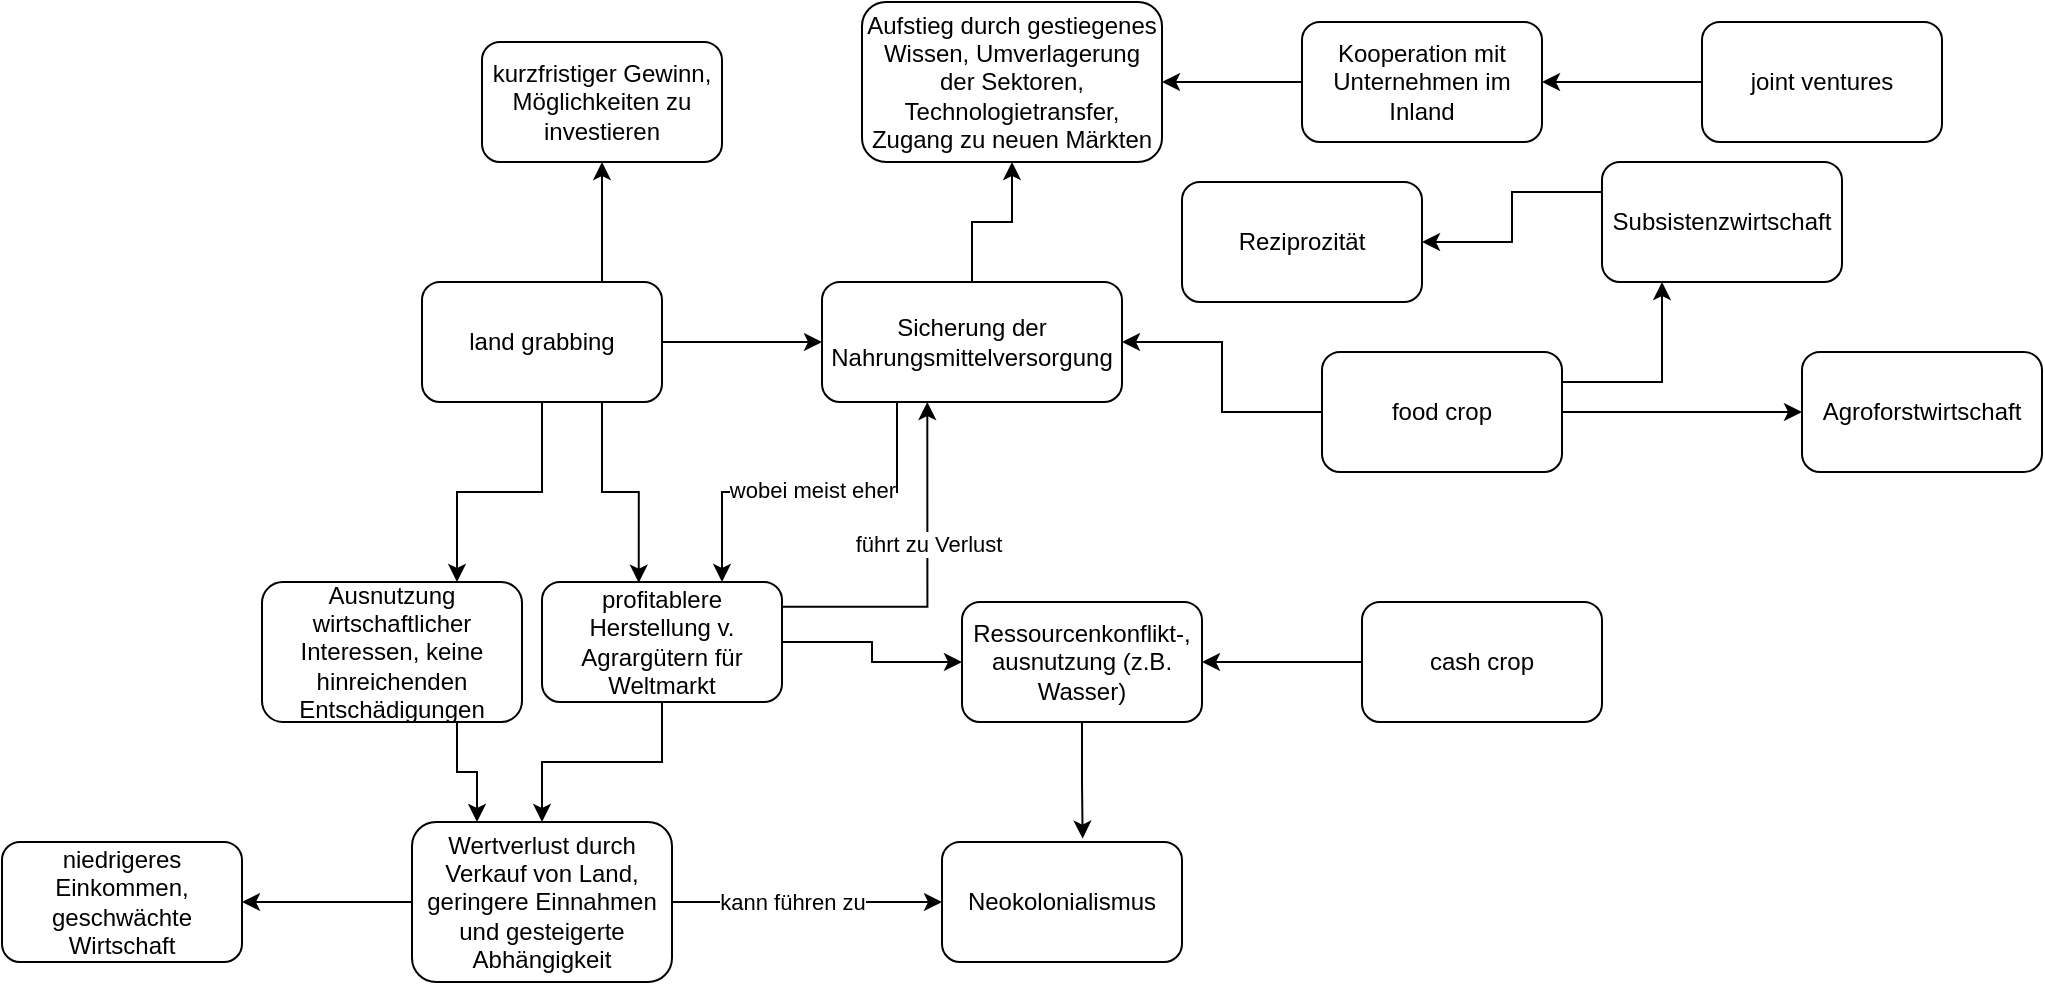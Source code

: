 <mxfile version="26.2.14">
  <diagram name="Seite-1" id="uUq1k5Td3A4MML32XgdD">
    <mxGraphModel dx="787" dy="427" grid="1" gridSize="10" guides="1" tooltips="1" connect="1" arrows="1" fold="1" page="1" pageScale="1" pageWidth="827" pageHeight="1169" math="0" shadow="0">
      <root>
        <mxCell id="0" />
        <mxCell id="1" parent="0" />
        <mxCell id="1toj12y2_de78bXx69sF-4" value="" style="edgeStyle=orthogonalEdgeStyle;rounded=0;orthogonalLoop=1;jettySize=auto;html=1;" edge="1" parent="1" source="1toj12y2_de78bXx69sF-2" target="1toj12y2_de78bXx69sF-3">
          <mxGeometry relative="1" as="geometry" />
        </mxCell>
        <mxCell id="1toj12y2_de78bXx69sF-13" style="edgeStyle=orthogonalEdgeStyle;rounded=0;orthogonalLoop=1;jettySize=auto;html=1;exitX=0.75;exitY=0;exitDx=0;exitDy=0;" edge="1" parent="1" source="1toj12y2_de78bXx69sF-2" target="1toj12y2_de78bXx69sF-14">
          <mxGeometry relative="1" as="geometry">
            <mxPoint x="500" y="470" as="targetPoint" />
          </mxGeometry>
        </mxCell>
        <mxCell id="1toj12y2_de78bXx69sF-22" style="edgeStyle=orthogonalEdgeStyle;rounded=0;orthogonalLoop=1;jettySize=auto;html=1;exitX=0.5;exitY=1;exitDx=0;exitDy=0;entryX=0.75;entryY=0;entryDx=0;entryDy=0;" edge="1" parent="1" source="1toj12y2_de78bXx69sF-2" target="1toj12y2_de78bXx69sF-11">
          <mxGeometry relative="1" as="geometry" />
        </mxCell>
        <mxCell id="1toj12y2_de78bXx69sF-2" value="land grabbing" style="rounded=1;whiteSpace=wrap;html=1;" vertex="1" parent="1">
          <mxGeometry x="330" y="520" width="120" height="60" as="geometry" />
        </mxCell>
        <mxCell id="1toj12y2_de78bXx69sF-15" style="edgeStyle=orthogonalEdgeStyle;rounded=0;orthogonalLoop=1;jettySize=auto;html=1;exitX=0.5;exitY=0;exitDx=0;exitDy=0;" edge="1" parent="1" source="1toj12y2_de78bXx69sF-3" target="1toj12y2_de78bXx69sF-16">
          <mxGeometry relative="1" as="geometry">
            <mxPoint x="640" y="460" as="targetPoint" />
          </mxGeometry>
        </mxCell>
        <mxCell id="1toj12y2_de78bXx69sF-24" style="edgeStyle=orthogonalEdgeStyle;rounded=0;orthogonalLoop=1;jettySize=auto;html=1;exitX=0.25;exitY=1;exitDx=0;exitDy=0;entryX=0.75;entryY=0;entryDx=0;entryDy=0;" edge="1" parent="1" source="1toj12y2_de78bXx69sF-3" target="1toj12y2_de78bXx69sF-6">
          <mxGeometry relative="1" as="geometry" />
        </mxCell>
        <mxCell id="1toj12y2_de78bXx69sF-25" value="wobei meist eher" style="edgeLabel;html=1;align=center;verticalAlign=middle;resizable=0;points=[];" vertex="1" connectable="0" parent="1toj12y2_de78bXx69sF-24">
          <mxGeometry x="-0.014" y="-1" relative="1" as="geometry">
            <mxPoint as="offset" />
          </mxGeometry>
        </mxCell>
        <mxCell id="1toj12y2_de78bXx69sF-3" value="Sicherung der Nahrungsmittelversorgung" style="rounded=1;whiteSpace=wrap;html=1;" vertex="1" parent="1">
          <mxGeometry x="530" y="520" width="150" height="60" as="geometry" />
        </mxCell>
        <mxCell id="1toj12y2_de78bXx69sF-9" value="" style="edgeStyle=orthogonalEdgeStyle;rounded=0;orthogonalLoop=1;jettySize=auto;html=1;" edge="1" parent="1" source="1toj12y2_de78bXx69sF-6" target="1toj12y2_de78bXx69sF-8">
          <mxGeometry relative="1" as="geometry" />
        </mxCell>
        <mxCell id="1toj12y2_de78bXx69sF-27" value="" style="edgeStyle=orthogonalEdgeStyle;rounded=0;orthogonalLoop=1;jettySize=auto;html=1;" edge="1" parent="1" source="1toj12y2_de78bXx69sF-6" target="1toj12y2_de78bXx69sF-26">
          <mxGeometry relative="1" as="geometry" />
        </mxCell>
        <mxCell id="1toj12y2_de78bXx69sF-6" value="profitablere Herstellung v. Agrargütern für Weltmarkt" style="whiteSpace=wrap;html=1;rounded=1;" vertex="1" parent="1">
          <mxGeometry x="390" y="670" width="120" height="60" as="geometry" />
        </mxCell>
        <mxCell id="1toj12y2_de78bXx69sF-32" value="" style="edgeStyle=orthogonalEdgeStyle;rounded=0;orthogonalLoop=1;jettySize=auto;html=1;" edge="1" parent="1" source="1toj12y2_de78bXx69sF-8" target="1toj12y2_de78bXx69sF-31">
          <mxGeometry relative="1" as="geometry" />
        </mxCell>
        <mxCell id="1toj12y2_de78bXx69sF-33" value="kann führen zu" style="edgeLabel;html=1;align=center;verticalAlign=middle;resizable=0;points=[];" vertex="1" connectable="0" parent="1toj12y2_de78bXx69sF-32">
          <mxGeometry x="-0.114" relative="1" as="geometry">
            <mxPoint as="offset" />
          </mxGeometry>
        </mxCell>
        <mxCell id="1toj12y2_de78bXx69sF-36" value="" style="edgeStyle=orthogonalEdgeStyle;rounded=0;orthogonalLoop=1;jettySize=auto;html=1;" edge="1" parent="1" source="1toj12y2_de78bXx69sF-8" target="1toj12y2_de78bXx69sF-35">
          <mxGeometry relative="1" as="geometry" />
        </mxCell>
        <mxCell id="1toj12y2_de78bXx69sF-8" value="Wertverlust durch Verkauf von Land, geringere Einnahmen und gesteigerte Abhängigkeit" style="whiteSpace=wrap;html=1;rounded=1;" vertex="1" parent="1">
          <mxGeometry x="325" y="790" width="130" height="80" as="geometry" />
        </mxCell>
        <mxCell id="1toj12y2_de78bXx69sF-23" style="edgeStyle=orthogonalEdgeStyle;rounded=0;orthogonalLoop=1;jettySize=auto;html=1;exitX=0.75;exitY=1;exitDx=0;exitDy=0;entryX=0.25;entryY=0;entryDx=0;entryDy=0;" edge="1" parent="1" source="1toj12y2_de78bXx69sF-11" target="1toj12y2_de78bXx69sF-8">
          <mxGeometry relative="1" as="geometry" />
        </mxCell>
        <mxCell id="1toj12y2_de78bXx69sF-11" value="Ausnutzung wirtschaftlicher Interessen, keine hinreichenden Entschädigungen" style="rounded=1;whiteSpace=wrap;html=1;" vertex="1" parent="1">
          <mxGeometry x="250" y="670" width="130" height="70" as="geometry" />
        </mxCell>
        <mxCell id="1toj12y2_de78bXx69sF-14" value="kurzfristiger Gewinn, Möglichkeiten zu investieren" style="rounded=1;whiteSpace=wrap;html=1;" vertex="1" parent="1">
          <mxGeometry x="360" y="400" width="120" height="60" as="geometry" />
        </mxCell>
        <mxCell id="1toj12y2_de78bXx69sF-16" value="Aufstieg durch gestiegenes Wissen, Umverlagerung der Sektoren, Technologietransfer, Zugang zu neuen Märkten" style="rounded=1;whiteSpace=wrap;html=1;" vertex="1" parent="1">
          <mxGeometry x="550" y="380" width="150" height="80" as="geometry" />
        </mxCell>
        <mxCell id="1toj12y2_de78bXx69sF-18" style="edgeStyle=orthogonalEdgeStyle;rounded=0;orthogonalLoop=1;jettySize=auto;html=1;exitX=0;exitY=0.5;exitDx=0;exitDy=0;entryX=1;entryY=0.5;entryDx=0;entryDy=0;" edge="1" parent="1" source="1toj12y2_de78bXx69sF-17" target="1toj12y2_de78bXx69sF-16">
          <mxGeometry relative="1" as="geometry" />
        </mxCell>
        <mxCell id="1toj12y2_de78bXx69sF-17" value="Kooperation mit Unternehmen im Inland" style="rounded=1;whiteSpace=wrap;html=1;" vertex="1" parent="1">
          <mxGeometry x="770" y="390" width="120" height="60" as="geometry" />
        </mxCell>
        <mxCell id="1toj12y2_de78bXx69sF-20" style="edgeStyle=orthogonalEdgeStyle;rounded=0;orthogonalLoop=1;jettySize=auto;html=1;exitX=0;exitY=0.5;exitDx=0;exitDy=0;entryX=1;entryY=0.5;entryDx=0;entryDy=0;" edge="1" parent="1" source="1toj12y2_de78bXx69sF-19" target="1toj12y2_de78bXx69sF-17">
          <mxGeometry relative="1" as="geometry" />
        </mxCell>
        <mxCell id="1toj12y2_de78bXx69sF-19" value="joint ventures" style="rounded=1;whiteSpace=wrap;html=1;" vertex="1" parent="1">
          <mxGeometry x="970" y="390" width="120" height="60" as="geometry" />
        </mxCell>
        <mxCell id="1toj12y2_de78bXx69sF-26" value="Ressourcenkonflikt-, ausnutzung (z.B. Wasser)" style="whiteSpace=wrap;html=1;rounded=1;" vertex="1" parent="1">
          <mxGeometry x="600" y="680" width="120" height="60" as="geometry" />
        </mxCell>
        <mxCell id="1toj12y2_de78bXx69sF-28" style="edgeStyle=orthogonalEdgeStyle;rounded=0;orthogonalLoop=1;jettySize=auto;html=1;exitX=0.75;exitY=1;exitDx=0;exitDy=0;entryX=0.403;entryY=0.006;entryDx=0;entryDy=0;entryPerimeter=0;" edge="1" parent="1" source="1toj12y2_de78bXx69sF-2" target="1toj12y2_de78bXx69sF-6">
          <mxGeometry relative="1" as="geometry" />
        </mxCell>
        <mxCell id="1toj12y2_de78bXx69sF-29" style="edgeStyle=orthogonalEdgeStyle;rounded=0;orthogonalLoop=1;jettySize=auto;html=1;exitX=1;exitY=0.25;exitDx=0;exitDy=0;entryX=0.351;entryY=1.044;entryDx=0;entryDy=0;entryPerimeter=0;" edge="1" parent="1">
          <mxGeometry relative="1" as="geometry">
            <mxPoint x="510" y="682.36" as="sourcePoint" />
            <mxPoint x="582.65" y="580" as="targetPoint" />
            <Array as="points">
              <mxPoint x="583" y="682" />
            </Array>
          </mxGeometry>
        </mxCell>
        <mxCell id="1toj12y2_de78bXx69sF-30" value="führt zu Verlust " style="edgeLabel;html=1;align=center;verticalAlign=middle;resizable=0;points=[];" vertex="1" connectable="0" parent="1toj12y2_de78bXx69sF-29">
          <mxGeometry x="0.189" relative="1" as="geometry">
            <mxPoint as="offset" />
          </mxGeometry>
        </mxCell>
        <mxCell id="1toj12y2_de78bXx69sF-31" value="Neokolonialismus" style="whiteSpace=wrap;html=1;rounded=1;" vertex="1" parent="1">
          <mxGeometry x="590" y="800" width="120" height="60" as="geometry" />
        </mxCell>
        <mxCell id="1toj12y2_de78bXx69sF-34" style="edgeStyle=orthogonalEdgeStyle;rounded=0;orthogonalLoop=1;jettySize=auto;html=1;exitX=0.5;exitY=1;exitDx=0;exitDy=0;entryX=0.586;entryY=-0.028;entryDx=0;entryDy=0;entryPerimeter=0;" edge="1" parent="1" source="1toj12y2_de78bXx69sF-26" target="1toj12y2_de78bXx69sF-31">
          <mxGeometry relative="1" as="geometry" />
        </mxCell>
        <mxCell id="1toj12y2_de78bXx69sF-35" value="niedrigeres Einkommen, geschwächte Wirtschaft" style="whiteSpace=wrap;html=1;rounded=1;" vertex="1" parent="1">
          <mxGeometry x="120" y="800" width="120" height="60" as="geometry" />
        </mxCell>
        <mxCell id="1toj12y2_de78bXx69sF-51" style="edgeStyle=orthogonalEdgeStyle;rounded=0;orthogonalLoop=1;jettySize=auto;html=1;exitX=0;exitY=0.5;exitDx=0;exitDy=0;entryX=1;entryY=0.5;entryDx=0;entryDy=0;" edge="1" parent="1" source="1toj12y2_de78bXx69sF-37" target="1toj12y2_de78bXx69sF-26">
          <mxGeometry relative="1" as="geometry" />
        </mxCell>
        <mxCell id="1toj12y2_de78bXx69sF-37" value="cash crop" style="rounded=1;whiteSpace=wrap;html=1;" vertex="1" parent="1">
          <mxGeometry x="800" y="680" width="120" height="60" as="geometry" />
        </mxCell>
        <mxCell id="1toj12y2_de78bXx69sF-39" style="edgeStyle=orthogonalEdgeStyle;rounded=0;orthogonalLoop=1;jettySize=auto;html=1;exitX=0;exitY=0.5;exitDx=0;exitDy=0;entryX=1;entryY=0.5;entryDx=0;entryDy=0;" edge="1" parent="1" source="1toj12y2_de78bXx69sF-38" target="1toj12y2_de78bXx69sF-3">
          <mxGeometry relative="1" as="geometry" />
        </mxCell>
        <mxCell id="1toj12y2_de78bXx69sF-46" style="edgeStyle=orthogonalEdgeStyle;rounded=0;orthogonalLoop=1;jettySize=auto;html=1;exitX=1;exitY=0.25;exitDx=0;exitDy=0;entryX=0.25;entryY=1;entryDx=0;entryDy=0;" edge="1" parent="1" source="1toj12y2_de78bXx69sF-38" target="1toj12y2_de78bXx69sF-41">
          <mxGeometry relative="1" as="geometry" />
        </mxCell>
        <mxCell id="1toj12y2_de78bXx69sF-49" style="edgeStyle=orthogonalEdgeStyle;rounded=0;orthogonalLoop=1;jettySize=auto;html=1;exitX=1;exitY=0.5;exitDx=0;exitDy=0;entryX=0;entryY=0.5;entryDx=0;entryDy=0;" edge="1" parent="1" source="1toj12y2_de78bXx69sF-38" target="1toj12y2_de78bXx69sF-48">
          <mxGeometry relative="1" as="geometry" />
        </mxCell>
        <mxCell id="1toj12y2_de78bXx69sF-38" value="food crop" style="rounded=1;whiteSpace=wrap;html=1;" vertex="1" parent="1">
          <mxGeometry x="780" y="555" width="120" height="60" as="geometry" />
        </mxCell>
        <mxCell id="1toj12y2_de78bXx69sF-43" style="edgeStyle=orthogonalEdgeStyle;rounded=0;orthogonalLoop=1;jettySize=auto;html=1;exitX=0;exitY=0.25;exitDx=0;exitDy=0;" edge="1" parent="1" source="1toj12y2_de78bXx69sF-41" target="1toj12y2_de78bXx69sF-44">
          <mxGeometry relative="1" as="geometry">
            <mxPoint x="800" y="475" as="targetPoint" />
          </mxGeometry>
        </mxCell>
        <mxCell id="1toj12y2_de78bXx69sF-41" value="Subsistenzwirtschaft" style="rounded=1;whiteSpace=wrap;html=1;" vertex="1" parent="1">
          <mxGeometry x="920" y="460" width="120" height="60" as="geometry" />
        </mxCell>
        <mxCell id="1toj12y2_de78bXx69sF-44" value="Reziprozität" style="rounded=1;whiteSpace=wrap;html=1;" vertex="1" parent="1">
          <mxGeometry x="710" y="470" width="120" height="60" as="geometry" />
        </mxCell>
        <mxCell id="1toj12y2_de78bXx69sF-48" value="Agroforstwirtschaft" style="rounded=1;whiteSpace=wrap;html=1;" vertex="1" parent="1">
          <mxGeometry x="1020" y="555" width="120" height="60" as="geometry" />
        </mxCell>
      </root>
    </mxGraphModel>
  </diagram>
</mxfile>
